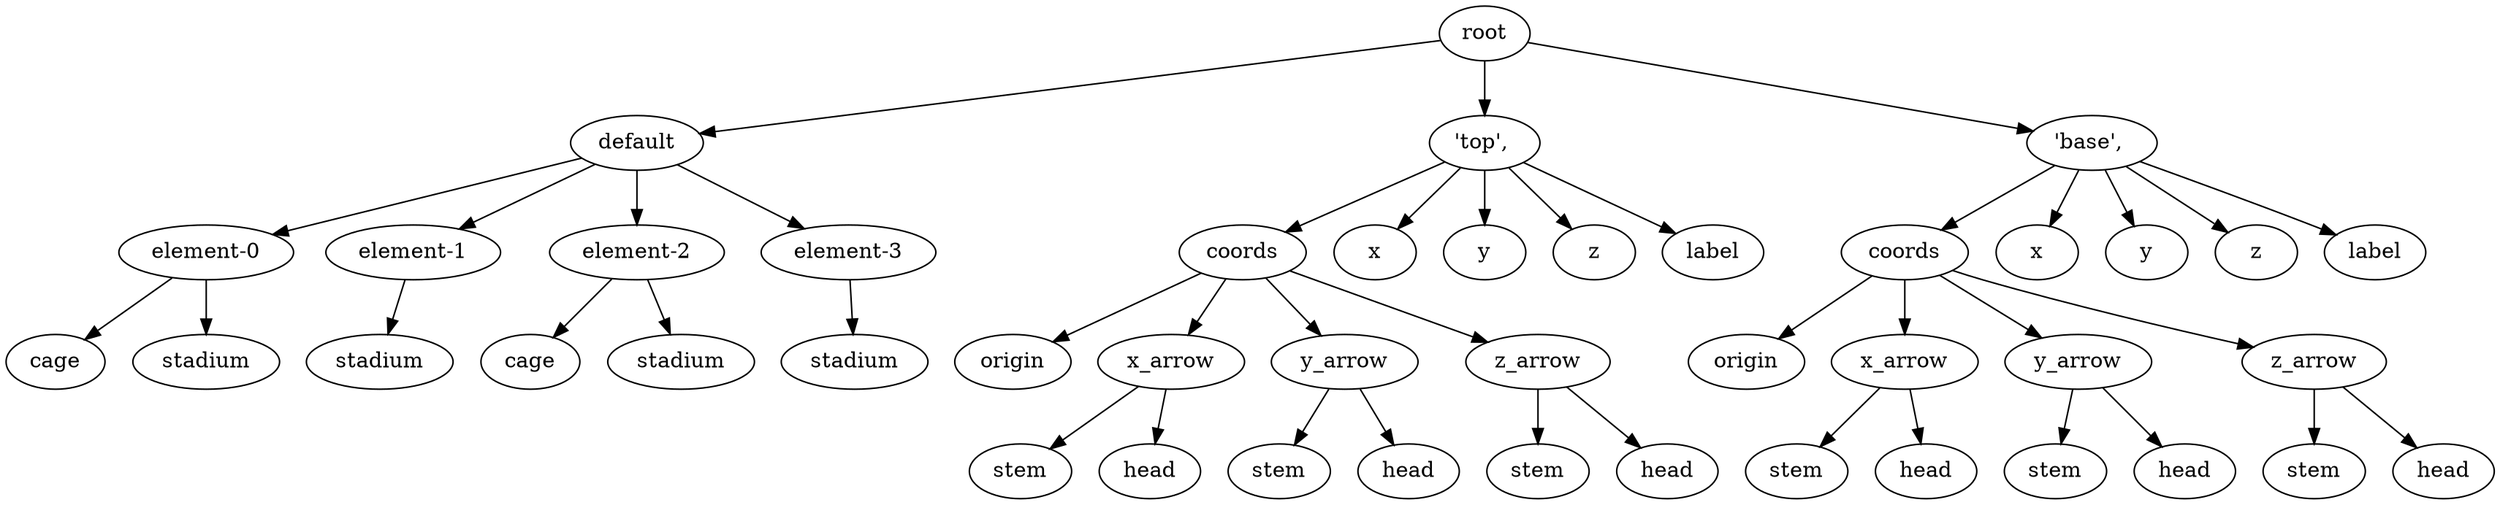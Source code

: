 digraph default {
    root_104 [label="root"];
    default_105 [label="default"];
    106 [label="element\-0"];
    cage_107 [label="cage"];
    stadium_108 [label="stadium"];
    109 [label="element\-1"];
    stadium_110 [label="stadium"];
    111 [label="element\-2"];
    cage_112 [label="cage"];
    stadium_113 [label="stadium"];
    114 [label="element\-3"];
    stadium_115 [label="stadium"];
    116 [label="'top',\ "];
    coords_117 [label="coords"];
    origin_118 [label="origin"];
    x_arrow_119 [label="x_arrow"];
    stem_120 [label="stem"];
    head_121 [label="head"];
    y_arrow_122 [label="y_arrow"];
    stem_123 [label="stem"];
    head_124 [label="head"];
    z_arrow_125 [label="z_arrow"];
    stem_126 [label="stem"];
    head_127 [label="head"];
    x_128 [label="x"];
    y_129 [label="y"];
    z_130 [label="z"];
    label_131 [label="label"];
    132 [label="'base',\ "];
    coords_133 [label="coords"];
    origin_134 [label="origin"];
    x_arrow_135 [label="x_arrow"];
    stem_136 [label="stem"];
    head_137 [label="head"];
    y_arrow_138 [label="y_arrow"];
    stem_139 [label="stem"];
    head_140 [label="head"];
    z_arrow_141 [label="z_arrow"];
    stem_142 [label="stem"];
    head_143 [label="head"];
    x_144 [label="x"];
    y_145 [label="y"];
    z_146 [label="z"];
    label_147 [label="label"];
    root_104 -> default_105;
    default_105 -> 106;
    106 -> cage_107;
    106 -> stadium_108;
    default_105 -> 109;
    109 -> stadium_110;
    default_105 -> 111;
    111 -> cage_112;
    111 -> stadium_113;
    default_105 -> 114;
    114 -> stadium_115;
    root_104 -> 116;
    116 -> coords_117;
    coords_117 -> origin_118;
    coords_117 -> x_arrow_119;
    x_arrow_119 -> stem_120;
    x_arrow_119 -> head_121;
    coords_117 -> y_arrow_122;
    y_arrow_122 -> stem_123;
    y_arrow_122 -> head_124;
    coords_117 -> z_arrow_125;
    z_arrow_125 -> stem_126;
    z_arrow_125 -> head_127;
    116 -> x_128;
    116 -> y_129;
    116 -> z_130;
    116 -> label_131;
    root_104 -> 132;
    132 -> coords_133;
    coords_133 -> origin_134;
    coords_133 -> x_arrow_135;
    x_arrow_135 -> stem_136;
    x_arrow_135 -> head_137;
    coords_133 -> y_arrow_138;
    y_arrow_138 -> stem_139;
    y_arrow_138 -> head_140;
    coords_133 -> z_arrow_141;
    z_arrow_141 -> stem_142;
    z_arrow_141 -> head_143;
    132 -> x_144;
    132 -> y_145;
    132 -> z_146;
    132 -> label_147;
}
